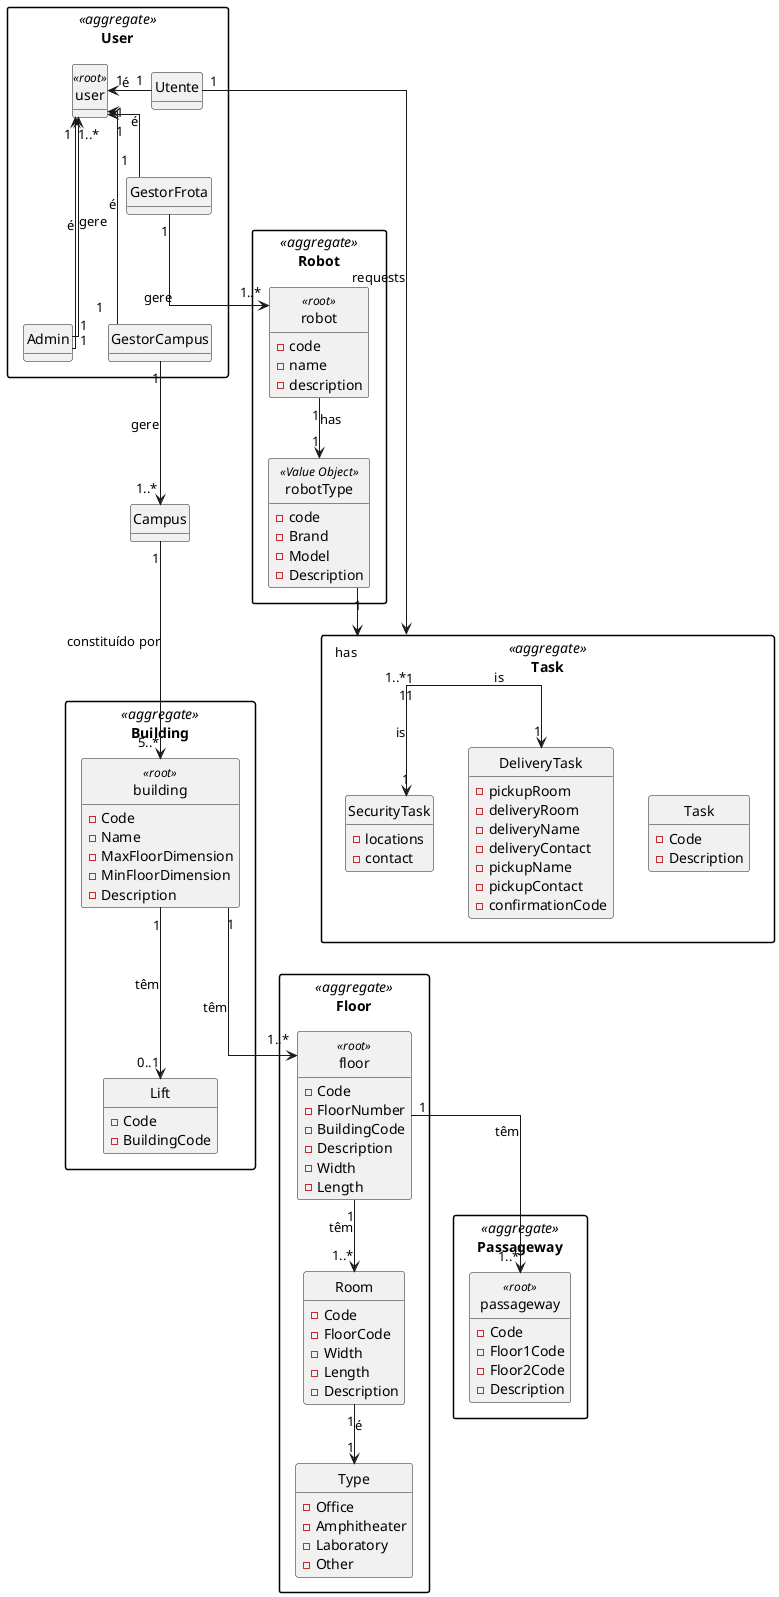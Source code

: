 @startuml DomainModel

skinparam packageStyle rectangle
skinparam linetype ortho
hide methods
hide circle

package User <<aggregate>> {
    class user <<root>>
    class Admin
    class GestorFrota
    class GestorCampus
    class Utente

}

package Building <<aggregate>> {
    class building <<root>>{
        - Code
        - Name
        - MaxFloorDimension
        - MinFloorDimension
        - Description

    }
    class Lift{
        - Code
        - BuildingCode
    }
}

package Floor <<aggregate>> {
    class floor <<root>>{
        - Code
        - FloorNumber
        - BuildingCode
        - Description
        - Width
        - Length
    }

    class Room{
        - Code
        - FloorCode
        - Width
        - Length
        - Description
    }

    enum Type {
            - Office
            - Amphitheater
            - Laboratory
            - Other
    }

}

package Passageway <<aggregate>>{
    class passageway <<root>>{
        - Code
        - Floor1Code
        - Floor2Code
        - Description
    }
}



class Campus


package Robot <<aggregate>> {

    class robot <<root>>{
        -code
        -name
        -description
    }

    class robotType <<Value Object>>{
        -code
        -Brand
        -Model
        -Description
    }

  /'class robot <<root>>{
        -SerialNumber
        -Marca
        -Id
        -Nickname
        }
    class Droneisep
    class Robisep
enum Função {
    -Entrega
    -Limpeza
    -vigilância
}'/

}


package Task <<aggregate>> {
class Task{
    -Code
    -Description
}

class DeliveryTask{
    -pickupRoom
    -deliveryRoom
    -deliveryName
    -deliveryContact
    -pickupName
    -pickupContact
    -confirmationCode
}

class SecurityTask{
    -locations
    -contact
}

}

user "1" <--- "1" Admin : é
user "1" <-- "1" GestorFrota: é
user "1" <--- "1" GestorCampus: é
user "1" <- "1" Utente: é

Admin "1" --> "1..*" user : gere

Utente "1" --> "1..*" Task : requests

GestorCampus "1" --> "1..*" Campus : gere

GestorFrota "1" --> "1..*" robot : gere

Campus "1" ---> "5..*" building : constituído por


building "1" --> "1..*" floor : têm
building "1" --> "0..1" Lift : têm

floor "1" --> "1..*" passageway: têm
floor "1" --> "1..*" Room: têm
Room "1" --> "1" Type: é

'robot "1"  <-- "1" Droneisep: é
'robot "1" <-- "1" Robisep: é

robot "1" --> "1" robotType: has
robotType "1" --> "1" Task: has

'Robisep "1" --> "1..*" Task: does
'Robisep "1" --> "1" Função : desempenha

Task "1" --> "1" DeliveryTask: is
Task "1" --> "1" SecurityTask: is


@enduml

